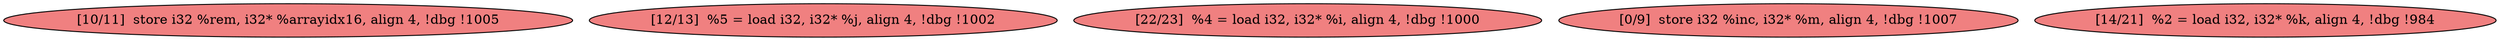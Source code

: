 
digraph G {


node175 [fillcolor=lightcoral,label="[10/11]  store i32 %rem, i32* %arrayidx16, align 4, !dbg !1005",shape=ellipse,style=filled ]
node174 [fillcolor=lightcoral,label="[12/13]  %5 = load i32, i32* %j, align 4, !dbg !1002",shape=ellipse,style=filled ]
node173 [fillcolor=lightcoral,label="[22/23]  %4 = load i32, i32* %i, align 4, !dbg !1000",shape=ellipse,style=filled ]
node171 [fillcolor=lightcoral,label="[0/9]  store i32 %inc, i32* %m, align 4, !dbg !1007",shape=ellipse,style=filled ]
node172 [fillcolor=lightcoral,label="[14/21]  %2 = load i32, i32* %k, align 4, !dbg !984",shape=ellipse,style=filled ]



}
